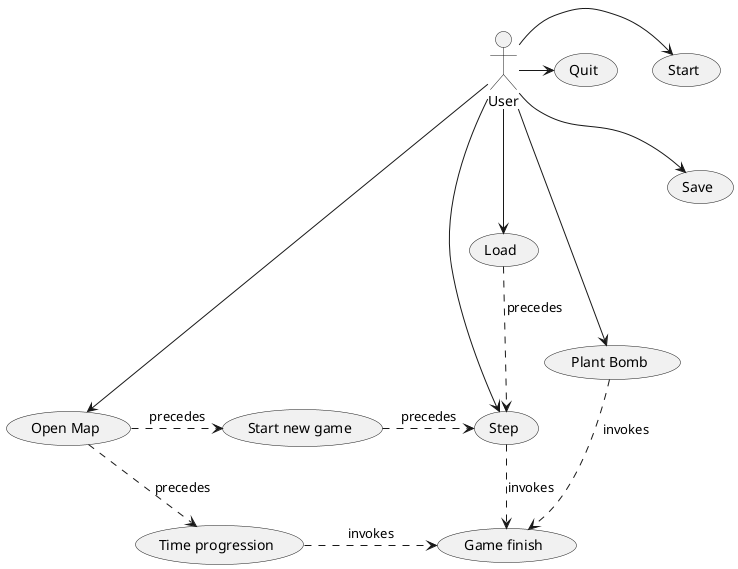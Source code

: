 @startuml

(Time progression) as (Ongoing)
(Start new game) as (NewGame)
(Game finish) as (End)
(Plant Bomb) as (BombDown)

User -> (Start)
User -> (Quit)
User --> (Save)
User --> (Load)
User --> (Step)
User ----> (Open Map)
User ---> (BombDown)

(Open Map) ..> (Ongoing): precedes
(Open Map) .> (NewGame): precedes
(NewGame) .> (Step): precedes
(Load) .> (Step): precedes
(Ongoing) .> (End): invokes
(Step) .> (End): invokes
(BombDown) ..> (End): invokes

@enduml
